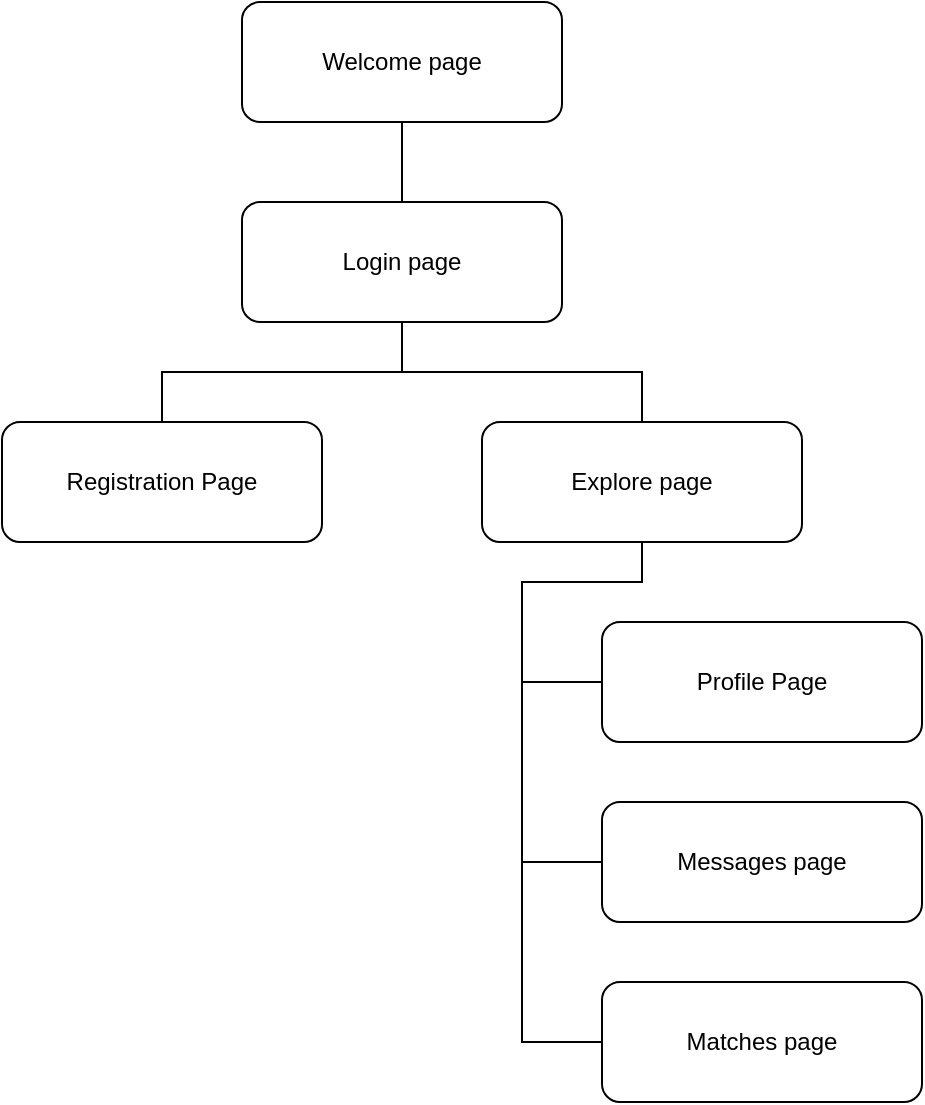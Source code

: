 <mxfile version="24.6.4" type="device">
  <diagram id="C5RBs43oDa-KdzZeNtuy" name="Page-1">
    <mxGraphModel dx="1259" dy="662" grid="1" gridSize="10" guides="1" tooltips="1" connect="1" arrows="1" fold="1" page="1" pageScale="1" pageWidth="827" pageHeight="1169" math="0" shadow="0">
      <root>
        <mxCell id="WIyWlLk6GJQsqaUBKTNV-0" />
        <mxCell id="WIyWlLk6GJQsqaUBKTNV-1" parent="WIyWlLk6GJQsqaUBKTNV-0" />
        <mxCell id="A16Kbpvj1YW2pLt0Dyk4-10" value="" style="edgeStyle=orthogonalEdgeStyle;rounded=0;orthogonalLoop=1;jettySize=auto;html=1;endArrow=none;endFill=0;" parent="WIyWlLk6GJQsqaUBKTNV-1" source="WIyWlLk6GJQsqaUBKTNV-3" target="A16Kbpvj1YW2pLt0Dyk4-0" edge="1">
          <mxGeometry relative="1" as="geometry" />
        </mxCell>
        <mxCell id="WIyWlLk6GJQsqaUBKTNV-3" value="Welcome page" style="rounded=1;whiteSpace=wrap;html=1;fontSize=12;glass=0;strokeWidth=1;shadow=0;" parent="WIyWlLk6GJQsqaUBKTNV-1" vertex="1">
          <mxGeometry x="320" y="100" width="160" height="60" as="geometry" />
        </mxCell>
        <mxCell id="A16Kbpvj1YW2pLt0Dyk4-11" style="edgeStyle=orthogonalEdgeStyle;rounded=0;orthogonalLoop=1;jettySize=auto;html=1;entryX=0.5;entryY=0;entryDx=0;entryDy=0;endArrow=none;endFill=0;" parent="WIyWlLk6GJQsqaUBKTNV-1" source="A16Kbpvj1YW2pLt0Dyk4-0" target="A16Kbpvj1YW2pLt0Dyk4-2" edge="1">
          <mxGeometry relative="1" as="geometry" />
        </mxCell>
        <mxCell id="A16Kbpvj1YW2pLt0Dyk4-12" style="edgeStyle=orthogonalEdgeStyle;rounded=0;orthogonalLoop=1;jettySize=auto;html=1;entryX=0.5;entryY=0;entryDx=0;entryDy=0;endArrow=none;endFill=0;" parent="WIyWlLk6GJQsqaUBKTNV-1" source="A16Kbpvj1YW2pLt0Dyk4-0" target="A16Kbpvj1YW2pLt0Dyk4-1" edge="1">
          <mxGeometry relative="1" as="geometry" />
        </mxCell>
        <mxCell id="A16Kbpvj1YW2pLt0Dyk4-0" value="Login page" style="rounded=1;whiteSpace=wrap;html=1;fontSize=12;glass=0;strokeWidth=1;shadow=0;" parent="WIyWlLk6GJQsqaUBKTNV-1" vertex="1">
          <mxGeometry x="320" y="200" width="160" height="60" as="geometry" />
        </mxCell>
        <mxCell id="A16Kbpvj1YW2pLt0Dyk4-1" value="Registration Page" style="rounded=1;whiteSpace=wrap;html=1;fontSize=12;glass=0;strokeWidth=1;shadow=0;" parent="WIyWlLk6GJQsqaUBKTNV-1" vertex="1">
          <mxGeometry x="200" y="310" width="160" height="60" as="geometry" />
        </mxCell>
        <mxCell id="A16Kbpvj1YW2pLt0Dyk4-7" style="edgeStyle=orthogonalEdgeStyle;rounded=0;orthogonalLoop=1;jettySize=auto;html=1;exitX=0.5;exitY=1;exitDx=0;exitDy=0;entryX=0;entryY=0.5;entryDx=0;entryDy=0;endArrow=none;endFill=0;" parent="WIyWlLk6GJQsqaUBKTNV-1" source="A16Kbpvj1YW2pLt0Dyk4-2" target="A16Kbpvj1YW2pLt0Dyk4-5" edge="1">
          <mxGeometry relative="1" as="geometry">
            <Array as="points">
              <mxPoint x="520" y="390" />
              <mxPoint x="460" y="390" />
              <mxPoint x="460" y="620" />
            </Array>
          </mxGeometry>
        </mxCell>
        <mxCell id="A16Kbpvj1YW2pLt0Dyk4-8" style="edgeStyle=orthogonalEdgeStyle;rounded=0;orthogonalLoop=1;jettySize=auto;html=1;exitX=0.5;exitY=1;exitDx=0;exitDy=0;entryX=0;entryY=0.5;entryDx=0;entryDy=0;endArrow=none;endFill=0;" parent="WIyWlLk6GJQsqaUBKTNV-1" source="A16Kbpvj1YW2pLt0Dyk4-2" target="A16Kbpvj1YW2pLt0Dyk4-4" edge="1">
          <mxGeometry relative="1" as="geometry">
            <Array as="points">
              <mxPoint x="520" y="390" />
              <mxPoint x="460" y="390" />
              <mxPoint x="460" y="440" />
            </Array>
          </mxGeometry>
        </mxCell>
        <mxCell id="A16Kbpvj1YW2pLt0Dyk4-9" style="edgeStyle=orthogonalEdgeStyle;rounded=0;orthogonalLoop=1;jettySize=auto;html=1;entryX=0;entryY=0.5;entryDx=0;entryDy=0;endArrow=none;endFill=0;" parent="WIyWlLk6GJQsqaUBKTNV-1" source="A16Kbpvj1YW2pLt0Dyk4-2" target="A16Kbpvj1YW2pLt0Dyk4-6" edge="1">
          <mxGeometry relative="1" as="geometry">
            <Array as="points">
              <mxPoint x="520" y="390" />
              <mxPoint x="460" y="390" />
              <mxPoint x="460" y="530" />
            </Array>
          </mxGeometry>
        </mxCell>
        <mxCell id="A16Kbpvj1YW2pLt0Dyk4-2" value="Explore page" style="rounded=1;whiteSpace=wrap;html=1;fontSize=12;glass=0;strokeWidth=1;shadow=0;" parent="WIyWlLk6GJQsqaUBKTNV-1" vertex="1">
          <mxGeometry x="440" y="310" width="160" height="60" as="geometry" />
        </mxCell>
        <mxCell id="A16Kbpvj1YW2pLt0Dyk4-4" value="Profile Page" style="rounded=1;whiteSpace=wrap;html=1;fontSize=12;glass=0;strokeWidth=1;shadow=0;" parent="WIyWlLk6GJQsqaUBKTNV-1" vertex="1">
          <mxGeometry x="500" y="410" width="160" height="60" as="geometry" />
        </mxCell>
        <mxCell id="A16Kbpvj1YW2pLt0Dyk4-5" value="Matches page" style="rounded=1;whiteSpace=wrap;html=1;fontSize=12;glass=0;strokeWidth=1;shadow=0;" parent="WIyWlLk6GJQsqaUBKTNV-1" vertex="1">
          <mxGeometry x="500" y="590" width="160" height="60" as="geometry" />
        </mxCell>
        <mxCell id="A16Kbpvj1YW2pLt0Dyk4-6" value="Messages page" style="rounded=1;whiteSpace=wrap;html=1;fontSize=12;glass=0;strokeWidth=1;shadow=0;" parent="WIyWlLk6GJQsqaUBKTNV-1" vertex="1">
          <mxGeometry x="500" y="500" width="160" height="60" as="geometry" />
        </mxCell>
      </root>
    </mxGraphModel>
  </diagram>
</mxfile>
